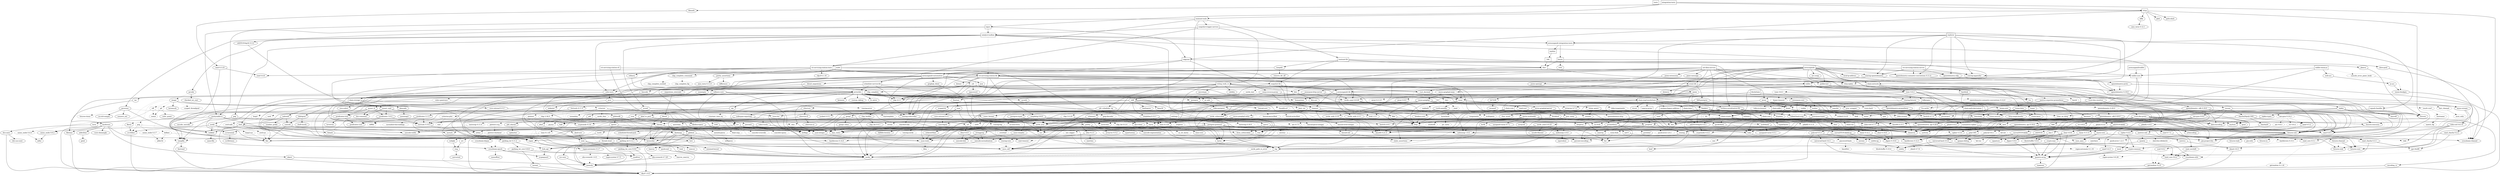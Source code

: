 digraph {
    0 [ label = "tests" shape = box]
    1 [ label = "catalyst-toolbox" shape = box]
    2 [ label = "chain-addr" shape = box]
    3 [ label = "chain-core" shape = box]
    4 [ label = "chain-ser" shape = box]
    5 [ label = "chain-crypto" shape = box]
    6 [ label = "typed-bytes" shape = box]
    7 [ label = "chain-impl-mockchain" shape = box]
    8 [ label = "cardano-legacy-address" shape = box]
    9 [ label = "chain-time" shape = box]
    10 [ label = "chain-vote" shape = box]
    11 [ label = "imhamt" shape = box]
    12 [ label = "sparse-array" shape = box]
    13 [ label = "chain-storage" shape = box]
    14 [ label = "jcli" shape = box]
    15 [ label = "jormungandr-lib" shape = box]
    16 [ label = "jormungandr-automation" shape = box]
    17 [ label = "jortestkit" shape = box]
    18 [ label = "jormungandr-integration-tests" shape = box]
    19 [ label = "hersir" shape = box]
    20 [ label = "thor" shape = box]
    21 [ label = "loki" shape = box]
    22 [ label = "mjolnir" shape = box]
    23 [ label = "snapshot-lib" shape = box]
    24 [ label = "symmetric-cipher" shape = box]
    25 [ label = "vit-servicing-station-lib" shape = box]
    26 [ label = "event-db" shape = box]
    27 [ label = "vit-servicing-station-tests" shape = box]
    28 [ label = "wallet" shape = box]
    29 [ label = "chain-path-derivation" shape = box]
    30 [ label = "hdkeygen" shape = box]
    31 [ label = "chain-network" shape = box]
    32 [ label = "jormungandrwallet" shape = box]
    33 [ label = "wallet-core" shape = box]
    34 [ label = "wallet-wasm-js" shape = box]
    35 [ label = "jormungandr" shape = box]
    36 [ label = "explorer" shape = box]
    37 [ label = "settings" shape = box]
    38 [ label = "blockchain" shape = box]
    39 [ label = "vit-servicing-station-cli" shape = box]
    40 [ label = "vit-servicing-station-server" shape = box]
    41 [ label = "iapyx" shape = box]
    42 [ label = "valgrind" shape = box]
    43 [ label = "vitup" shape = box]
    44 [ label = "mainnet-lib" shape = box]
    45 [ label = "mainnet-tools" shape = box]
    46 [ label = "scheduler-service-lib" shape = box]
    47 [ label = "signals-handler" shape = box]
    48 [ label = "snapshot-trigger-service" shape = box]
    49 [ label = "voting_tools_rs" shape = box]
    50 [ label = "integration-tests" shape = box]
    51 [ label = "cat-data-service" shape = box]
    52 [ label = "audit" shape = box]
    53 [ label = "assert_fs" ]
    54 [ label = "bech32 0.8.1" ]
    55 [ label = "clap 4.2.1" ]
    56 [ label = "color-eyre" ]
    57 [ label = "csv" ]
    58 [ label = "fraction" ]
    59 [ label = "futures" ]
    60 [ label = "gag" ]
    61 [ label = "governor" ]
    62 [ label = "graphql_client" ]
    63 [ label = "hex" ]
    64 [ label = "image" ]
    65 [ label = "itertools 0.10.5" ]
    66 [ label = "once_cell" ]
    67 [ label = "qrcode" ]
    68 [ label = "quircs" ]
    69 [ label = "rand 0.8.5" ]
    70 [ label = "rand_chacha 0.3.1" ]
    71 [ label = "rayon" ]
    72 [ label = "regex" ]
    73 [ label = "reqwest" ]
    74 [ label = "rust_decimal" ]
    75 [ label = "serde" ]
    76 [ label = "serde_json" ]
    77 [ label = "serde_yaml 0.8.26" ]
    78 [ label = "sscanf" ]
    79 [ label = "thiserror" ]
    80 [ label = "time 0.3.20" ]
    81 [ label = "tokio" ]
    82 [ label = "tracing" ]
    83 [ label = "tracing-subscriber" ]
    84 [ label = "url" ]
    85 [ label = "cryptoxide 0.4.4" ]
    86 [ label = "proptest" ]
    87 [ label = "quickcheck" ]
    88 [ label = "curve25519-dalek-ng" ]
    89 [ label = "ed25519-bip32 0.4.1" ]
    90 [ label = "ed25519-dalek" ]
    91 [ label = "generic-array" ]
    92 [ label = "rand_core 0.6.4" ]
    93 [ label = "sha2 0.10.6" ]
    94 [ label = "lazy_static" ]
    95 [ label = "strum" ]
    96 [ label = "cbor_event" ]
    97 [ label = "base64 0.21.0" ]
    98 [ label = "const_format" ]
    99 [ label = "criterion" style = dashed]
    100 [ label = "data-pile" ]
    101 [ label = "sled" ]
    102 [ label = "tempfile" ]
    103 [ label = "base64 0.13.1" ]
    104 [ label = "bincode" ]
    105 [ label = "bytes" ]
    106 [ label = "clap_complete" ]
    107 [ label = "gtmpl" ]
    108 [ label = "rpassword" ]
    109 [ label = "http" ]
    110 [ label = "humantime" ]
    111 [ label = "parity-multiaddr" ]
    112 [ label = "serde_with 2.3.1" ]
    113 [ label = "assert_cmd" ]
    114 [ label = "bytesize" ]
    115 [ label = "custom_debug" ]
    116 [ label = "flate2" ]
    117 [ label = "fs_extra" ]
    118 [ label = "json" ]
    119 [ label = "keynesis" ]
    120 [ label = "log" ]
    121 [ label = "netstat2" ]
    122 [ label = "os_info" ]
    123 [ label = "poldercast" ]
    124 [ label = "predicates 2.1.5" ]
    125 [ label = "prost 0.9.0" ]
    126 [ label = "semver" ]
    127 [ label = "sysinfo" ]
    128 [ label = "tar" ]
    129 [ label = "tokio-stream" ]
    130 [ label = "tonic 0.6.2" ]
    131 [ label = "warp" ]
    132 [ label = "zip" ]
    133 [ label = "console" ]
    134 [ label = "dialoguer" ]
    135 [ label = "indicatif" ]
    136 [ label = "sha-1" ]
    137 [ label = "sha2 0.9.9" ]
    138 [ label = "bech32 0.7.3" ]
    139 [ label = "yaml-rust" ]
    140 [ label = "ctrlc" ]
    141 [ label = "slave-pool" ]
    142 [ label = "cocoon" ]
    143 [ label = "dirs" ]
    144 [ label = "serde_test" style = dashed]
    145 [ label = "zeroize" ]
    146 [ label = "diesel" ]
    147 [ label = "diesel_migrations" ]
    148 [ label = "dotenv" ]
    149 [ label = "http-zipkin" ]
    150 [ label = "notify" ]
    151 [ label = "r2d2" ]
    152 [ label = "simplelog 0.8.0" ]
    153 [ label = "tracing-futures" ]
    154 [ label = "bb8" ]
    155 [ label = "bb8-postgres" ]
    156 [ label = "chrono" ]
    157 [ label = "dotenvy" ]
    158 [ label = "tokio-postgres" ]
    159 [ label = "cfg-if 0.1.10" ]
    160 [ label = "dyn-clone" ]
    161 [ label = "fake" ]
    162 [ label = "hyper" ]
    163 [ label = "postgres" ]
    164 [ label = "pretty_assertions" ]
    165 [ label = "rand 0.7.3" ]
    166 [ label = "rand_core 0.5.1" ]
    167 [ label = "refinery" ]
    168 [ label = "hashlink" ]
    169 [ label = "http-body" ]
    170 [ label = "pin-project" ]
    171 [ label = "clear_on_drop" ]
    172 [ label = "console_error_panic_hook" style = dashed]
    173 [ label = "getrandom 0.2.9" ]
    174 [ label = "js-sys" ]
    175 [ label = "wasm-bindgen" ]
    176 [ label = "web-sys" ]
    177 [ label = "arc-swap" ]
    178 [ label = "jsonrpsee-core" ]
    179 [ label = "jsonrpsee-http-server" ]
    180 [ label = "linked-hash-map" ]
    181 [ label = "local-ip-address" ]
    182 [ label = "lru" ]
    183 [ label = "opentelemetry 0.19.0" ]
    184 [ label = "opentelemetry-otlp" ]
    185 [ label = "opentelemetry-semantic-conventions 0.11.0" ]
    186 [ label = "prometheus" ]
    187 [ label = "tokio-util 0.6.10" ]
    188 [ label = "tracing-appender" ]
    189 [ label = "tracing-opentelemetry" ]
    190 [ label = "trust-dns-resolver" ]
    191 [ label = "anyhow" ]
    192 [ label = "async-graphql" ]
    193 [ label = "async-graphql-warp" ]
    194 [ label = "futures-channel" ]
    195 [ label = "futures-util" ]
    196 [ label = "ed25519-bip32 0.3.2" ]
    197 [ label = "prettytable-rs" ]
    198 [ label = "warp-reverse-proxy" ]
    199 [ label = "diffy" ]
    200 [ label = "glob" ]
    201 [ label = "path-slash" ]
    202 [ label = "rustls" ]
    203 [ label = "rustls-pemfile" ]
    204 [ label = "tempdir" ]
    205 [ label = "tokio-rustls" ]
    206 [ label = "uuid 0.8.2" ]
    207 [ label = "walkdir" ]
    208 [ label = "cardano-serialization-lib" ]
    209 [ label = "pharos" ]
    210 [ label = "job_scheduler_ng" ]
    211 [ label = "num-traits" ]
    212 [ label = "uuid 1.3.1" ]
    213 [ label = "bytekind" ]
    214 [ label = "cddl" ]
    215 [ label = "ciborium" ]
    216 [ label = "dashmap" ]
    217 [ label = "microtype" ]
    218 [ label = "nonempty" ]
    219 [ label = "validity" ]
    220 [ label = "cfg-if 1.0.0" ]
    221 [ label = "libmath" ]
    222 [ label = "rand_chacha 0.2.2" ]
    223 [ label = "axum" ]
    224 [ label = "metrics" ]
    225 [ label = "metrics-exporter-prometheus" ]
    226 [ label = "opentelemetry-prometheus" ]
    227 [ label = "panic-message" ]
    228 [ label = "poem" ]
    229 [ label = "poem-extensions" ]
    230 [ label = "poem-openapi" ]
    231 [ label = "serde_with 3.3.0" ]
    232 [ label = "tower" ]
    233 [ label = "tower-http" ]
    234 [ label = "clap_complete_command" ]
    235 [ label = "anstyle" ]
    236 [ label = "doc-comment" ]
    237 [ label = "globwalk" ]
    238 [ label = "predicates 3.0.2" ]
    239 [ label = "predicates-core" ]
    240 [ label = "predicates-tree" ]
    241 [ label = "clap_builder" ]
    242 [ label = "backtrace" ]
    243 [ label = "color-spantrace" style = dashed]
    244 [ label = "eyre" ]
    245 [ label = "indenter" ]
    246 [ label = "owo-colors" ]
    247 [ label = "tracing-error" style = dashed]
    248 [ label = "csv-core" ]
    249 [ label = "itoa" ]
    250 [ label = "ryu" ]
    251 [ label = "num" ]
    252 [ label = "futures-core" ]
    253 [ label = "futures-executor" ]
    254 [ label = "futures-io" ]
    255 [ label = "futures-sink" ]
    256 [ label = "futures-task" ]
    257 [ label = "filedescriptor" ]
    258 [ label = "futures-timer" style = dashed]
    259 [ label = "no-std-compat" ]
    260 [ label = "nonzero_ext" ]
    261 [ label = "parking_lot 0.12.1" ]
    262 [ label = "smallvec" ]
    263 [ label = "bytemuck" ]
    264 [ label = "byteorder" ]
    265 [ label = "color_quant" ]
    266 [ label = "gif" style = dashed]
    267 [ label = "jpeg-decoder" style = dashed]
    268 [ label = "num-iter" ]
    269 [ label = "num-rational 0.3.2" ]
    270 [ label = "png" style = dashed]
    271 [ label = "scoped_threadpool" style = dashed]
    272 [ label = "tiff" style = dashed]
    273 [ label = "either" ]
    274 [ label = "checked_int_cast" ]
    275 [ label = "ppv-lite86" ]
    276 [ label = "rayon-core" ]
    277 [ label = "aho-corasick 1.0.5" style = dashed]
    278 [ label = "memchr" ]
    279 [ label = "regex-automata 0.3.7" ]
    280 [ label = "regex-syntax 0.7.5" ]
    281 [ label = "serde_urlencoded" ]
    282 [ label = "tower-service" ]
    283 [ label = "arrayvec 0.7.2" ]
    284 [ label = "borsh" style = dashed]
    285 [ label = "bytecheck" style = dashed]
    286 [ label = "rkyv" style = dashed]
    287 [ label = "indexmap 1.9.3" ]
    288 [ label = "time-core" ]
    289 [ label = "mio" style = dashed]
    290 [ label = "num_cpus" ]
    291 [ label = "pin-project-lite" ]
    292 [ label = "tracing-core" ]
    293 [ label = "matchers" style = dashed]
    294 [ label = "nu-ansi-term" style = dashed]
    295 [ label = "sharded-slab" style = dashed]
    296 [ label = "thread_local" ]
    297 [ label = "tracing-log" style = dashed]
    298 [ label = "tracing-serde" style = dashed]
    299 [ label = "form_urlencoded" ]
    300 [ label = "idna 0.4.0" ]
    301 [ label = "percent-encoding" ]
    302 [ label = "bit-set" style = dashed]
    303 [ label = "bitflags" ]
    304 [ label = "quick-error 2.0.1" style = dashed]
    305 [ label = "rand_xorshift" ]
    306 [ label = "regex-syntax 0.6.29" style = dashed]
    307 [ label = "rusty-fork" style = dashed]
    308 [ label = "unarray" ]
    309 [ label = "env_logger" style = dashed]
    310 [ label = "digest 0.9.0" ]
    311 [ label = "subtle-ng" ]
    312 [ label = "curve25519-dalek" ]
    313 [ label = "ed25519" ]
    314 [ label = "typenum" ]
    315 [ label = "digest 0.10.6" ]
    316 [ label = "atty" style = dashed]
    317 [ label = "cast" style = dashed]
    318 [ label = "clap 2.34.0" style = dashed]
    319 [ label = "criterion-plot" style = dashed]
    320 [ label = "oorandom" style = dashed]
    321 [ label = "plotters" style = dashed]
    322 [ label = "serde_cbor" style = dashed]
    323 [ label = "tinytemplate" style = dashed]
    324 [ label = "memmap2" ]
    325 [ label = "crc32fast" ]
    326 [ label = "crossbeam-epoch" ]
    327 [ label = "crossbeam-utils" ]
    328 [ label = "fxhash" ]
    329 [ label = "libc" ]
    330 [ label = "parking_lot 0.11.2" ]
    331 [ label = "fastrand" ]
    332 [ label = "gtmpl_value" ]
    333 [ label = "fnv" ]
    334 [ label = "arrayref" ]
    335 [ label = "bs58" ]
    336 [ label = "data-encoding" ]
    337 [ label = "multihash" ]
    338 [ label = "static_assertions" ]
    339 [ label = "unsigned-varint 0.7.1" ]
    340 [ label = "bstr" ]
    341 [ label = "wait-timeout" ]
    342 [ label = "miniz_oxide 0.6.2" ]
    343 [ label = "cryptoxide 0.3.6" ]
    344 [ label = "difflib" style = dashed]
    345 [ label = "float-cmp" style = dashed]
    346 [ label = "normalize-line-endings" style = dashed]
    347 [ label = "filetime" ]
    348 [ label = "tokio-util 0.7.7" ]
    349 [ label = "async-stream" ]
    350 [ label = "h2" style = dashed]
    351 [ label = "hyper-timeout" style = dashed]
    352 [ label = "tower-layer" ]
    353 [ label = "headers" ]
    354 [ label = "mime" ]
    355 [ label = "mime_guess" ]
    356 [ label = "multiparty" style = dashed]
    357 [ label = "scoped-tls" ]
    358 [ label = "tokio-tungstenite" style = dashed]
    359 [ label = "aes 0.7.5" style = dashed]
    360 [ label = "bzip2" style = dashed]
    361 [ label = "constant_time_eq" style = dashed]
    362 [ label = "hmac 0.12.1" ]
    363 [ label = "pbkdf2 0.11.0" style = dashed]
    364 [ label = "sha1" ]
    365 [ label = "zstd" style = dashed]
    366 [ label = "unicode-width" ]
    367 [ label = "shell-words" ]
    368 [ label = "number_prefix" ]
    369 [ label = "block-buffer 0.9.0" ]
    370 [ label = "opaque-debug" ]
    371 [ label = "crossbeam-channel" ]
    372 [ label = "aes-gcm 0.9.4" ]
    373 [ label = "chacha20poly1305" ]
    374 [ label = "hmac 0.11.0" ]
    375 [ label = "pbkdf2 0.9.0" ]
    376 [ label = "dirs-sys" ]
    377 [ label = "pq-sys" style = dashed]
    378 [ label = "migrations_internals" ]
    379 [ label = "zipkin" ]
    380 [ label = "scheduled-thread-pool" ]
    381 [ label = "termcolor" ]
    382 [ label = "num-integer" ]
    383 [ label = "time 0.1.45" style = dashed]
    384 [ label = "fallible-iterator" ]
    385 [ label = "phf" ]
    386 [ label = "postgres-protocol" ]
    387 [ label = "postgres-types" ]
    388 [ label = "socket2 0.5.1" ]
    389 [ label = "httparse" ]
    390 [ label = "httpdate" ]
    391 [ label = "socket2 0.4.9" style = dashed]
    392 [ label = "want" ]
    393 [ label = "ansi_term 0.11.0" ]
    394 [ label = "difference" ]
    395 [ label = "getrandom 0.1.16" style = dashed]
    396 [ label = "refinery-core" ]
    397 [ label = "hashbrown 0.12.3" ]
    398 [ label = "beef" ]
    399 [ label = "jsonrpsee-types" ]
    400 [ label = "rustc-hash" style = dashed]
    401 [ label = "globset" ]
    402 [ label = "unicase" ]
    403 [ label = "opentelemetry_api 0.19.0" ]
    404 [ label = "opentelemetry_sdk 0.19.0" ]
    405 [ label = "opentelemetry-proto" ]
    406 [ label = "prost 0.11.8" style = dashed]
    407 [ label = "tonic 0.8.3" style = dashed]
    408 [ label = "protobuf" ]
    409 [ label = "slab" style = dashed]
    410 [ label = "lru-cache" ]
    411 [ label = "resolv-conf" style = dashed]
    412 [ label = "trust-dns-proto" ]
    413 [ label = "async-graphql-parser" ]
    414 [ label = "async-graphql-value" ]
    415 [ label = "fast_chemail" style = dashed]
    416 [ label = "multer" ]
    417 [ label = "pin-utils" ]
    418 [ label = "encode_unicode" ]
    419 [ label = "is-terminal" ]
    420 [ label = "term" ]
    421 [ label = "ansi_term 0.12.1" ]
    422 [ label = "ring" ]
    423 [ label = "sct" ]
    424 [ label = "webpki" ]
    425 [ label = "rand 0.4.6" ]
    426 [ label = "remove_dir_all" ]
    427 [ label = "same-file" ]
    428 [ label = "num-bigint" ]
    429 [ label = "schemars" ]
    430 [ label = "cron" ]
    431 [ label = "libm" style = dashed]
    432 [ label = "abnf_to_pest" ]
    433 [ label = "base16" ]
    434 [ label = "base64-url" style = dashed]
    435 [ label = "clap 3.2.23" style = dashed]
    436 [ label = "codespan-reporting" ]
    437 [ label = "hexf-parse" ]
    438 [ label = "itertools 0.11.0" ]
    439 [ label = "lexical-core" ]
    440 [ label = "pest_meta" ]
    441 [ label = "pest_vm" ]
    442 [ label = "simplelog 0.12.1" ]
    443 [ label = "uriparse" style = dashed]
    444 [ label = "ciborium-io" ]
    445 [ label = "ciborium-ll" ]
    446 [ label = "hashbrown 0.14.0" ]
    447 [ label = "lock_api" ]
    448 [ label = "parking_lot_core 0.9.8" ]
    449 [ label = "secrecy" style = dashed]
    450 [ label = "rand 0.3.23" ]
    451 [ label = "axum-core" ]
    452 [ label = "matchit" ]
    453 [ label = "serde_path_to_error" style = dashed]
    454 [ label = "sync_wrapper" ]
    455 [ label = "ahash 0.8.3" ]
    456 [ label = "ipnet" ]
    457 [ label = "metrics-util" ]
    458 [ label = "quanta" ]
    459 [ label = "opentelemetry_api 0.20.0" ]
    460 [ label = "opentelemetry_sdk 0.20.0" ]
    461 [ label = "cookie" style = dashed]
    462 [ label = "opentelemetry 0.20.0" style = dashed]
    463 [ label = "opentelemetry-http" style = dashed]
    464 [ label = "opentelemetry-semantic-conventions 0.12.0" style = dashed]
    465 [ label = "quick-xml" ]
    466 [ label = "rfc7239" ]
    467 [ label = "serde_yaml 0.9.25" ]
    468 [ label = "indexmap 2.0.0" ]
    469 [ label = "http-range-header" ]
    470 [ label = "clap_complete_fig" style = dashed]
    471 [ label = "clap_complete_nushell" style = dashed]
    472 [ label = "ignore" ]
    473 [ label = "termtree" ]
    474 [ label = "anstream" style = dashed]
    475 [ label = "clap_lex 0.4.1" ]
    476 [ label = "strsim" style = dashed]
    477 [ label = "addr2line" ]
    478 [ label = "object" ]
    479 [ label = "rustc-demangle" ]
    480 [ label = "num-complex" ]
    481 [ label = "num-rational 0.4.1" ]
    482 [ label = "weezl" style = dashed]
    483 [ label = "deflate" style = dashed]
    484 [ label = "miniz_oxide 0.3.7" style = dashed]
    485 [ label = "miniz_oxide 0.4.4" style = dashed]
    486 [ label = "crossbeam-deque" ]
    487 [ label = "hashbrown 0.13.1" style = dashed]
    488 [ label = "ptr_meta" style = dashed]
    489 [ label = "simdutf8" style = dashed]
    490 [ label = "rend" style = dashed]
    491 [ label = "seahash" style = dashed]
    492 [ label = "regex-automata 0.1.10" style = dashed]
    493 [ label = "overload" style = dashed]
    494 [ label = "unicode-bidi" ]
    495 [ label = "unicode-normalization" ]
    496 [ label = "bit-vec" style = dashed]
    497 [ label = "quick-error 1.2.3" style = dashed]
    498 [ label = "subtle" ]
    499 [ label = "signature" ]
    500 [ label = "block-buffer 0.10.4" style = dashed]
    501 [ label = "crypto-common" ]
    502 [ label = "textwrap 0.11.0" style = dashed]
    503 [ label = "plotters-backend" style = dashed]
    504 [ label = "plotters-svg" style = dashed]
    505 [ label = "half" ]
    506 [ label = "memoffset" ]
    507 [ label = "scopeguard" ]
    508 [ label = "instant" ]
    509 [ label = "parking_lot_core 0.8.6" ]
    510 [ label = "unsigned-varint 0.5.1" ]
    511 [ label = "adler" ]
    512 [ label = "tokio-io-timeout" style = dashed]
    513 [ label = "headers-core" ]
    514 [ label = "try-lock" ]
    515 [ label = "tungstenite" style = dashed]
    516 [ label = "cipher 0.3.0" ]
    517 [ label = "bzip2-sys" style = dashed]
    518 [ label = "password-hash" style = dashed]
    519 [ label = "zstd-safe" style = dashed]
    520 [ label = "aead 0.4.3" ]
    521 [ label = "ctr 0.8.0" ]
    522 [ label = "ghash 0.4.4" ]
    523 [ label = "aead 0.5.2" ]
    524 [ label = "chacha20" ]
    525 [ label = "cipher 0.4.4" ]
    526 [ label = "poly1305" ]
    527 [ label = "crypto-mac" ]
    528 [ label = "lazycell" ]
    529 [ label = "zipkin-types" ]
    530 [ label = "phf_shared" ]
    531 [ label = "md-5" ]
    532 [ label = "stringprep" ]
    533 [ label = "siphasher" ]
    534 [ label = "toml" ]
    535 [ label = "ahash 0.7.6" style = dashed]
    536 [ label = "aho-corasick 0.7.20" ]
    537 [ label = "urlencoding" ]
    538 [ label = "hostname" style = dashed]
    539 [ label = "idna 0.2.3" ]
    540 [ label = "tinyvec" ]
    541 [ label = "pest" ]
    542 [ label = "ascii_utils" style = dashed]
    543 [ label = "encoding_rs" ]
    544 [ label = "spin" ]
    545 [ label = "io-lifetimes" ]
    546 [ label = "dirs-next" ]
    547 [ label = "untrusted" ]
    548 [ label = "nom" ]
    549 [ label = "abnf" ]
    550 [ label = "pretty" ]
    551 [ label = "clap_lex 0.2.4" style = dashed]
    552 [ label = "textwrap 0.16.0" style = dashed]
    553 [ label = "lexical-parse-float" style = dashed]
    554 [ label = "lexical-parse-integer" style = dashed]
    555 [ label = "lexical-util" ]
    556 [ label = "lexical-write-float" style = dashed]
    557 [ label = "lexical-write-integer" style = dashed]
    558 [ label = "sketches-ddsketch" style = dashed]
    559 [ label = "ordered-float" ]
    560 [ label = "aes-gcm 0.10.2" style = dashed]
    561 [ label = "hkdf" style = dashed]
    562 [ label = "uncased" ]
    563 [ label = "unsafe-libyaml" ]
    564 [ label = "equivalent" ]
    565 [ label = "anstyle-parse" style = dashed]
    566 [ label = "concolor-override" style = dashed]
    567 [ label = "concolor-query" style = dashed]
    568 [ label = "utf8parse" style = dashed]
    569 [ label = "gimli" ]
    570 [ label = "adler32" style = dashed]
    571 [ label = "utf-8" style = dashed]
    572 [ label = "base64ct" style = dashed]
    573 [ label = "zstd-sys" style = dashed]
    574 [ label = "polyval 0.5.3" ]
    575 [ label = "inout" ]
    576 [ label = "universal-hash 0.5.0" ]
    577 [ label = "match_cfg" style = dashed]
    578 [ label = "matches" ]
    579 [ label = "tinyvec_macros" style = dashed]
    580 [ label = "ucd-trie" ]
    581 [ label = "dirs-sys-next" ]
    582 [ label = "minimal-lexical" ]
    583 [ label = "abnf-core" ]
    584 [ label = "arrayvec 0.5.2" ]
    585 [ label = "typed-arena" ]
    586 [ label = "unicode-segmentation" ]
    587 [ label = "os_str_bytes" style = dashed]
    588 [ label = "aes 0.8.3" style = dashed]
    589 [ label = "ctr 0.9.2" style = dashed]
    590 [ label = "ghash 0.5.0" style = dashed]
    591 [ label = "universal-hash 0.4.1" ]
    592 [ label = "polyval 0.6.1" style = dashed]
    1 -> 56 [ ]
    1 -> 60 [ ]
    1 -> 61 [ ]
    1 -> 18 [ ]
    1 -> 67 [ ]
    1 -> 68 [ ]
    1 -> 78 [ ]
    1 -> 24 [ ]
    1 -> 25 [ style = dotted]
    1 -> 28 [ ]
    2 -> 3 [ ]
    2 -> 5 [ ]
    3 -> 4 [ ]
    4 -> 79 [ ]
    5 -> 54 [ ]
    5 -> 88 [ ]
    5 -> 89 [ ]
    5 -> 90 [ ]
    5 -> 63 [ ]
    5 -> 86 [ style = dotted]
    5 -> 87 [ style = dotted]
    5 -> 71 [ ]
    5 -> 93 [ ]
    5 -> 6 [ ]
    7 -> 8 [ ]
    7 -> 2 [ ]
    7 -> 9 [ ]
    7 -> 10 [ ]
    7 -> 11 [ ]
    7 -> 12 [ ]
    7 -> 95 [ ]
    7 -> 82 [ ]
    8 -> 96 [ ]
    8 -> 89 [ ]
    9 -> 3 [ ]
    9 -> 86 [ style = dotted]
    9 -> 87 [ style = dotted]
    10 -> 97 [ ]
    10 -> 3 [ ]
    10 -> 5 [ ]
    10 -> 98 [ ]
    11 -> 86 [ style = dotted]
    11 -> 79 [ ]
    13 -> 99 [ style = dotted]
    13 -> 100 [ ]
    13 -> 92 [ style = dotted]
    13 -> 101 [ ]
    13 -> 102 [ style = dotted]
    13 -> 79 [ ]
    14 -> 104 [ ]
    14 -> 106 [ ]
    14 -> 107 [ ]
    14 -> 15 [ ]
    14 -> 73 [ ]
    14 -> 108 [ ]
    14 -> 77 [ ]
    15 -> 7 [ ]
    15 -> 109 [ ]
    15 -> 110 [ ]
    15 -> 111 [ ]
    15 -> 112 [ ]
    16 -> 113 [ ]
    16 -> 13 [ ]
    16 -> 62 [ ]
    16 -> 14 [ ]
    16 -> 17 [ ]
    16 -> 118 [ ]
    16 -> 121 [ ]
    16 -> 123 [ ]
    16 -> 130 [ ]
    16 -> 83 [ ]
    17 -> 53 [ ]
    17 -> 54 [ ]
    17 -> 114 [ ]
    17 -> 57 [ ]
    17 -> 115 [ ]
    17 -> 134 [ ]
    17 -> 117 [ ]
    17 -> 63 [ ]
    17 -> 110 [ ]
    17 -> 135 [ ]
    17 -> 122 [ ]
    17 -> 124 [ ]
    17 -> 73 [ ]
    17 -> 126 [ ]
    17 -> 77 [ ]
    17 -> 136 [ ]
    17 -> 137 [ ]
    17 -> 127 [ ]
    17 -> 128 [ ]
    17 -> 131 [ ]
    17 -> 132 [ ]
    18 -> 138 [ ]
    18 -> 19 [ ]
    18 -> 22 [ ]
    19 -> 140 [ ]
    19 -> 141 [ ]
    19 -> 20 [ ]
    20 -> 142 [ ]
    20 -> 143 [ ]
    20 -> 16 [ ]
    21 -> 20 [ ]
    22 -> 21 [ ]
    23 -> 58 [ ]
    23 -> 15 [ ]
    23 -> 73 [ ]
    23 -> 74 [ ]
    23 -> 144 [ style = dotted]
    24 -> 85 [ ]
    24 -> 69 [ ]
    24 -> 79 [ ]
    24 -> 145 [ ]
    25 -> 55 [ ]
    25 -> 147 [ ]
    25 -> 148 [ ]
    25 -> 26 [ ]
    25 -> 149 [ ]
    25 -> 65 [ ]
    25 -> 150 [ ]
    25 -> 152 [ ]
    25 -> 23 [ ]
    25 -> 153 [ ]
    25 -> 83 [ ]
    25 -> 131 [ ]
    26 -> 155 [ ]
    26 -> 157 [ ]
    26 -> 74 [ ]
    26 -> 79 [ ]
    27 -> 113 [ ]
    27 -> 159 [ ]
    27 -> 160 [ ]
    27 -> 161 [ ]
    27 -> 17 [ ]
    27 -> 164 [ ]
    27 -> 167 [ ]
    27 -> 25 [ ]
    28 -> 168 [ ]
    28 -> 30 [ ]
    28 -> 65 [ ]
    28 -> 15 [ ]
    29 -> 79 [ ]
    30 -> 8 [ ]
    30 -> 2 [ ]
    30 -> 29 [ ]
    31 -> 5 [ ]
    31 -> 59 [ ]
    31 -> 79 [ ]
    31 -> 130 [ ]
    32 -> 33 [ ]
    33 -> 138 [ ]
    33 -> 24 [ ]
    33 -> 28 [ ]
    34 -> 171 [ ]
    34 -> 172 [ style = dotted]
    34 -> 33 [ ]
    34 -> 176 [ ]
    35 -> 177 [ ]
    35 -> 31 [ ]
    35 -> 13 [ ]
    35 -> 55 [ ]
    35 -> 149 [ ]
    35 -> 15 [ ]
    35 -> 179 [ ]
    35 -> 181 [ ]
    35 -> 184 [ ]
    35 -> 185 [ ]
    35 -> 123 [ ]
    35 -> 186 [ style = dotted]
    35 -> 73 [ ]
    35 -> 77 [ ]
    35 -> 188 [ ]
    35 -> 189 [ ]
    35 -> 190 [ ]
    35 -> 131 [ ]
    36 -> 191 [ ]
    36 -> 193 [ ]
    36 -> 31 [ ]
    36 -> 149 [ ]
    36 -> 18 [ ]
    36 -> 184 [ ]
    36 -> 185 [ ]
    36 -> 188 [ ]
    36 -> 189 [ ]
    37 -> 101 [ ]
    37 -> 79 [ ]
    38 -> 7 [ ]
    38 -> 182 [ ]
    39 -> 57 [ ]
    39 -> 25 [ ]
    40 -> 184 [ ]
    40 -> 185 [ ]
    40 -> 188 [ ]
    40 -> 189 [ ]
    40 -> 25 [ ]
    41 -> 1 [ ]
    41 -> 196 [ ]
    41 -> 197 [ ]
    41 -> 42 [ ]
    42 -> 16 [ ]
    42 -> 27 [ ]
    42 -> 33 [ ]
    42 -> 198 [ ]
    43 -> 199 [ ]
    43 -> 200 [ ]
    43 -> 45 [ ]
    43 -> 201 [ ]
    43 -> 188 [ ]
    43 -> 206 [ ]
    43 -> 42 [ ]
    44 -> 208 [ ]
    44 -> 209 [ ]
    44 -> 23 [ ]
    44 -> 204 [ ]
    44 -> 20 [ ]
    45 -> 210 [ ]
    45 -> 44 [ ]
    45 -> 197 [ ]
    45 -> 48 [ ]
    45 -> 27 [ ]
    46 -> 156 [ ]
    46 -> 55 [ ]
    46 -> 59 [ ]
    46 -> 17 [ ]
    46 -> 212 [ ]
    47 -> 59 [ ]
    47 -> 81 [ ]
    48 -> 1 [ ]
    48 -> 46 [ ]
    48 -> 47 [ ]
    48 -> 49 [ ]
    49 -> 213 [ ]
    49 -> 208 [ ]
    49 -> 214 [ ]
    49 -> 55 [ ]
    49 -> 56 [ ]
    49 -> 216 [ ]
    49 -> 143 [ ]
    49 -> 217 [ ]
    49 -> 218 [ ]
    49 -> 86 [ ]
    49 -> 71 [ ]
    49 -> 74 [ ]
    49 -> 219 [ ]
    50 -> 41 [ ]
    50 -> 221 [ ]
    50 -> 222 [ ]
    50 -> 43 [ ]
    51 -> 223 [ ]
    51 -> 55 [ ]
    51 -> 85 [ ]
    51 -> 26 [ ]
    51 -> 225 [ ]
    51 -> 183 [ ]
    51 -> 227 [ ]
    51 -> 229 [ ]
    51 -> 231 [ ]
    51 -> 233 [ ]
    51 -> 83 [ ]
    52 -> 13 [ ]
    52 -> 234 [ ]
    52 -> 56 [ ]
    52 -> 77 [ ]
    52 -> 28 [ ]
    53 -> 236 [ ]
    53 -> 237 [ ]
    53 -> 238 [ ]
    53 -> 240 [ ]
    53 -> 102 [ ]
    55 -> 241 [ ]
    56 -> 242 [ ]
    56 -> 243 [ style = dotted]
    56 -> 244 [ ]
    57 -> 248 [ ]
    57 -> 249 [ ]
    57 -> 250 [ ]
    57 -> 75 [ ]
    58 -> 94 [ style = dotted]
    58 -> 251 [ ]
    59 -> 253 [ style = dotted]
    60 -> 257 [ ]
    60 -> 102 [ ]
    61 -> 59 [ style = dotted]
    61 -> 258 [ style = dotted]
    61 -> 259 [ ]
    61 -> 260 [ ]
    61 -> 261 [ ]
    61 -> 69 [ style = dotted]
    62 -> 76 [ ]
    64 -> 263 [ ]
    64 -> 266 [ style = dotted]
    64 -> 268 [ ]
    64 -> 269 [ ]
    64 -> 270 [ style = dotted]
    64 -> 271 [ style = dotted]
    64 -> 272 [ style = dotted]
    65 -> 273 [ ]
    67 -> 274 [ ]
    67 -> 64 [ style = dotted]
    68 -> 211 [ ]
    68 -> 79 [ ]
    69 -> 70 [ style = dotted]
    70 -> 275 [ ]
    70 -> 92 [ ]
    71 -> 273 [ ]
    71 -> 276 [ ]
    72 -> 279 [ ]
    73 -> 97 [ ]
    73 -> 195 [ ]
    73 -> 109 [ ]
    73 -> 76 [ style = dotted]
    73 -> 281 [ ]
    73 -> 282 [ ]
    73 -> 84 [ ]
    74 -> 283 [ ]
    74 -> 284 [ style = dotted]
    74 -> 163 [ style = dotted]
    74 -> 286 [ style = dotted]
    76 -> 249 [ ]
    76 -> 250 [ ]
    76 -> 75 [ ]
    77 -> 287 [ ]
    77 -> 250 [ ]
    77 -> 139 [ ]
    78 -> 98 [ ]
    78 -> 94 [ ]
    78 -> 72 [ ]
    80 -> 249 [ style = dotted]
    80 -> 75 [ style = dotted]
    80 -> 288 [ ]
    81 -> 105 [ style = dotted]
    81 -> 289 [ style = dotted]
    81 -> 290 [ style = dotted]
    81 -> 261 [ style = dotted]
    81 -> 291 [ ]
    82 -> 120 [ style = dotted]
    82 -> 291 [ ]
    82 -> 292 [ ]
    83 -> 293 [ style = dotted]
    83 -> 294 [ style = dotted]
    83 -> 72 [ style = dotted]
    83 -> 76 [ style = dotted]
    83 -> 295 [ style = dotted]
    83 -> 262 [ style = dotted]
    83 -> 296 [ style = dotted]
    83 -> 80 [ style = dotted]
    83 -> 82 [ style = dotted]
    83 -> 297 [ style = dotted]
    83 -> 298 [ style = dotted]
    84 -> 299 [ ]
    84 -> 300 [ ]
    84 -> 75 [ style = dotted]
    86 -> 302 [ style = dotted]
    86 -> 303 [ ]
    86 -> 264 [ ]
    86 -> 94 [ style = dotted]
    86 -> 211 [ ]
    86 -> 304 [ style = dotted]
    86 -> 69 [ ]
    86 -> 305 [ ]
    86 -> 306 [ style = dotted]
    86 -> 307 [ style = dotted]
    86 -> 308 [ ]
    87 -> 309 [ style = dotted]
    87 -> 165 [ ]
    88 -> 264 [ ]
    88 -> 310 [ ]
    88 -> 92 [ ]
    88 -> 311 [ ]
    88 -> 145 [ ]
    89 -> 85 [ ]
    90 -> 312 [ ]
    90 -> 313 [ ]
    90 -> 165 [ style = dotted]
    90 -> 75 [ style = dotted]
    90 -> 137 [ ]
    91 -> 314 [ ]
    92 -> 173 [ style = dotted]
    93 -> 315 [ ]
    99 -> 316 [ style = dashed]
    99 -> 318 [ style = dashed]
    99 -> 319 [ style = dashed]
    99 -> 57 [ style = dashed]
    99 -> 59 [ style = dotted]
    99 -> 94 [ style = dashed]
    99 -> 320 [ style = dashed]
    99 -> 321 [ style = dashed]
    99 -> 71 [ style = dashed]
    99 -> 72 [ style = dashed]
    99 -> 322 [ style = dashed]
    99 -> 323 [ style = dashed]
    99 -> 81 [ style = dotted]
    99 -> 207 [ style = dashed]
    100 -> 324 [ ]
    101 -> 325 [ ]
    101 -> 326 [ ]
    101 -> 328 [ ]
    101 -> 329 [ ]
    101 -> 120 [ ]
    101 -> 330 [ ]
    102 -> 220 [ ]
    102 -> 331 [ ]
    104 -> 75 [ ]
    105 -> 75 [ style = dotted]
    106 -> 55 [ ]
    107 -> 332 [ ]
    107 -> 65 [ ]
    107 -> 94 [ ]
    107 -> 301 [ ]
    108 -> 76 [ ]
    109 -> 105 [ ]
    109 -> 333 [ ]
    109 -> 249 [ ]
    111 -> 334 [ ]
    111 -> 335 [ ]
    111 -> 264 [ ]
    111 -> 336 [ ]
    111 -> 337 [ ]
    111 -> 338 [ ]
    111 -> 339 [ ]
    111 -> 84 [ style = dotted]
    112 -> 103 [ style = dotted]
    112 -> 156 [ style = dotted]
    112 -> 63 [ style = dotted]
    112 -> 287 [ style = dotted]
    112 -> 76 [ style = dotted]
    112 -> 80 [ style = dotted]
    113 -> 340 [ ]
    113 -> 236 [ ]
    113 -> 238 [ ]
    113 -> 240 [ ]
    113 -> 341 [ ]
    116 -> 325 [ ]
    116 -> 342 [ style = dotted]
    119 -> 343 [ ]
    119 -> 63 [ ]
    119 -> 70 [ ]
    119 -> 79 [ ]
    120 -> 220 [ ]
    120 -> 75 [ style = dotted]
    121 -> 303 [ ]
    121 -> 329 [ ]
    121 -> 79 [ ]
    122 -> 120 [ ]
    123 -> 119 [ ]
    123 -> 182 [ ]
    124 -> 344 [ style = dotted]
    124 -> 345 [ style = dotted]
    124 -> 65 [ ]
    124 -> 346 [ style = dotted]
    124 -> 239 [ ]
    124 -> 72 [ style = dotted]
    125 -> 105 [ ]
    126 -> 75 [ style = dotted]
    127 -> 71 [ style = dotted]
    128 -> 347 [ ]
    129 -> 348 [ style = dotted]
    130 -> 349 [ ]
    130 -> 103 [ ]
    130 -> 351 [ style = dotted]
    130 -> 301 [ ]
    130 -> 125 [ style = dotted]
    130 -> 129 [ ]
    130 -> 187 [ ]
    130 -> 232 [ style = dotted]
    130 -> 153 [ style = dotted]
    131 -> 353 [ ]
    131 -> 162 [ ]
    131 -> 355 [ ]
    131 -> 356 [ style = dotted]
    131 -> 170 [ ]
    131 -> 203 [ ]
    131 -> 357 [ ]
    131 -> 76 [ ]
    131 -> 281 [ ]
    131 -> 205 [ style = dotted]
    131 -> 129 [ ]
    131 -> 358 [ style = dotted]
    132 -> 359 [ style = dotted]
    132 -> 264 [ ]
    132 -> 360 [ style = dotted]
    132 -> 361 [ style = dotted]
    132 -> 116 [ style = dotted]
    132 -> 363 [ style = dotted]
    132 -> 364 [ style = dotted]
    132 -> 80 [ style = dotted]
    132 -> 365 [ style = dotted]
    133 -> 94 [ ]
    133 -> 329 [ ]
    133 -> 366 [ style = dotted]
    134 -> 133 [ ]
    134 -> 367 [ ]
    134 -> 102 [ style = dotted]
    134 -> 145 [ style = dotted]
    135 -> 133 [ ]
    135 -> 368 [ ]
    135 -> 72 [ ]
    136 -> 369 [ ]
    136 -> 220 [ ]
    136 -> 310 [ ]
    136 -> 370 [ ]
    137 -> 369 [ ]
    137 -> 220 [ ]
    137 -> 310 [ ]
    137 -> 370 [ ]
    139 -> 180 [ ]
    141 -> 371 [ ]
    142 -> 372 [ ]
    142 -> 373 [ ]
    142 -> 375 [ ]
    142 -> 69 [ ]
    143 -> 376 [ ]
    144 -> 75 [ style = dashed]
    146 -> 303 [ style = dotted]
    146 -> 264 [ ]
    146 -> 156 [ style = dotted]
    146 -> 377 [ style = dotted]
    146 -> 151 [ style = dotted]
    146 -> 76 [ style = dotted]
    147 -> 378 [ ]
    149 -> 109 [ ]
    149 -> 379 [ ]
    150 -> 303 [ ]
    150 -> 371 [ style = dotted]
    150 -> 347 [ ]
    150 -> 329 [ ]
    150 -> 207 [ ]
    151 -> 120 [ ]
    151 -> 380 [ ]
    152 -> 156 [ ]
    152 -> 120 [ ]
    152 -> 381 [ style = dotted]
    153 -> 170 [ style = dotted]
    153 -> 82 [ ]
    154 -> 195 [ ]
    154 -> 81 [ ]
    155 -> 154 [ ]
    155 -> 158 [ ]
    156 -> 382 [ ]
    156 -> 75 [ style = dotted]
    156 -> 383 [ style = dotted]
    158 -> 195 [ ]
    158 -> 301 [ ]
    158 -> 385 [ ]
    158 -> 387 [ ]
    158 -> 388 [ ]
    158 -> 348 [ ]
    161 -> 156 [ style = dotted]
    161 -> 109 [ style = dotted]
    161 -> 69 [ ]
    162 -> 350 [ style = dotted]
    162 -> 169 [ ]
    162 -> 389 [ ]
    162 -> 390 [ ]
    162 -> 391 [ style = dotted]
    162 -> 282 [ ]
    162 -> 392 [ ]
    163 -> 158 [ ]
    164 -> 393 [ ]
    164 -> 394 [ ]
    165 -> 166 [ ]
    166 -> 395 [ style = dotted]
    167 -> 396 [ ]
    168 -> 397 [ ]
    169 -> 109 [ ]
    169 -> 291 [ ]
    172 -> 175 [ style = dashed]
    173 -> 220 [ ]
    174 -> 175 [ ]
    175 -> 220 [ ]
    176 -> 174 [ ]
    178 -> 283 [ style = dotted]
    178 -> 162 [ style = dotted]
    178 -> 399 [ ]
    178 -> 69 [ style = dotted]
    178 -> 400 [ style = dotted]
    179 -> 401 [ ]
    179 -> 178 [ ]
    179 -> 94 [ ]
    179 -> 402 [ ]
    181 -> 79 [ ]
    182 -> 397 [ style = dotted]
    183 -> 404 [ ]
    184 -> 405 [ ]
    185 -> 183 [ ]
    186 -> 333 [ ]
    186 -> 94 [ ]
    186 -> 278 [ ]
    186 -> 261 [ ]
    186 -> 408 [ style = dotted]
    186 -> 79 [ ]
    187 -> 252 [ ]
    187 -> 255 [ ]
    187 -> 409 [ style = dotted]
    187 -> 81 [ ]
    188 -> 371 [ ]
    188 -> 83 [ ]
    189 -> 183 [ ]
    189 -> 83 [ ]
    190 -> 410 [ ]
    190 -> 411 [ style = dotted]
    190 -> 412 [ ]
    192 -> 413 [ ]
    192 -> 349 [ ]
    192 -> 103 [ ]
    192 -> 415 [ style = dotted]
    192 -> 416 [ ]
    192 -> 211 [ ]
    192 -> 66 [ ]
    192 -> 72 [ ]
    192 -> 281 [ ]
    192 -> 338 [ ]
    192 -> 102 [ ]
    193 -> 192 [ ]
    193 -> 131 [ ]
    194 -> 252 [ ]
    194 -> 255 [ style = dotted]
    195 -> 194 [ style = dotted]
    195 -> 254 [ style = dotted]
    195 -> 256 [ ]
    195 -> 278 [ style = dotted]
    195 -> 291 [ ]
    195 -> 417 [ ]
    195 -> 409 [ style = dotted]
    196 -> 343 [ ]
    197 -> 57 [ style = dotted]
    197 -> 418 [ ]
    197 -> 419 [ ]
    197 -> 94 [ ]
    197 -> 420 [ ]
    197 -> 366 [ ]
    198 -> 94 [ ]
    198 -> 73 [ ]
    198 -> 131 [ ]
    199 -> 421 [ ]
    202 -> 120 [ style = dotted]
    202 -> 423 [ ]
    202 -> 424 [ ]
    203 -> 97 [ ]
    204 -> 425 [ ]
    204 -> 426 [ ]
    205 -> 202 [ ]
    205 -> 81 [ ]
    206 -> 173 [ style = dotted]
    206 -> 75 [ style = dotted]
    207 -> 427 [ ]
    208 -> 138 [ ]
    208 -> 96 [ ]
    208 -> 171 [ ]
    208 -> 89 [ ]
    208 -> 63 [ ]
    208 -> 65 [ ]
    208 -> 180 [ ]
    208 -> 428 [ ]
    208 -> 69 [ ]
    208 -> 429 [ ]
    208 -> 137 [ ]
    209 -> 59 [ ]
    210 -> 430 [ ]
    210 -> 212 [ ]
    211 -> 431 [ style = dotted]
    212 -> 173 [ style = dotted]
    212 -> 75 [ style = dotted]
    213 -> 63 [ style = dotted]
    213 -> 75 [ ]
    213 -> 308 [ ]
    214 -> 432 [ ]
    214 -> 433 [ ]
    214 -> 434 [ style = dotted]
    214 -> 156 [ style = dotted]
    214 -> 215 [ style = dotted]
    214 -> 435 [ style = dotted]
    214 -> 436 [ ]
    214 -> 336 [ ]
    214 -> 437 [ ]
    214 -> 438 [ ]
    214 -> 439 [ ]
    214 -> 441 [ ]
    214 -> 72 [ ]
    214 -> 76 [ style = dotted]
    214 -> 442 [ ]
    214 -> 443 [ style = dotted]
    215 -> 445 [ ]
    215 -> 75 [ ]
    216 -> 446 [ ]
    216 -> 447 [ ]
    216 -> 66 [ ]
    216 -> 448 [ ]
    217 -> 449 [ style = dotted]
    218 -> 75 [ style = dotted]
    221 -> 450 [ ]
    222 -> 275 [ ]
    222 -> 166 [ ]
    223 -> 451 [ ]
    223 -> 303 [ ]
    223 -> 162 [ ]
    223 -> 452 [ ]
    223 -> 76 [ style = dotted]
    223 -> 453 [ style = dotted]
    223 -> 281 [ style = dotted]
    223 -> 454 [ ]
    223 -> 232 [ ]
    224 -> 455 [ ]
    225 -> 97 [ ]
    225 -> 162 [ style = dotted]
    225 -> 456 [ style = dotted]
    225 -> 457 [ ]
    225 -> 79 [ ]
    226 -> 460 [ ]
    226 -> 186 [ ]
    228 -> 156 [ style = dotted]
    228 -> 461 [ style = dotted]
    228 -> 353 [ ]
    228 -> 162 [ ]
    228 -> 416 [ style = dotted]
    228 -> 463 [ style = dotted]
    228 -> 226 [ style = dotted]
    228 -> 464 [ style = dotted]
    228 -> 465 [ style = dotted]
    228 -> 466 [ ]
    228 -> 76 [ ]
    228 -> 281 [ ]
    228 -> 467 [ style = dotted]
    228 -> 102 [ style = dotted]
    228 -> 129 [ style = dotted]
    229 -> 230 [ ]
    230 -> 228 [ ]
    230 -> 84 [ style = dotted]
    230 -> 212 [ style = dotted]
    231 -> 97 [ style = dotted]
    231 -> 156 [ style = dotted]
    231 -> 63 [ style = dotted]
    231 -> 287 [ style = dotted]
    231 -> 468 [ style = dotted]
    231 -> 76 [ style = dotted]
    231 -> 80 [ style = dotted]
    232 -> 195 [ style = dotted]
    232 -> 287 [ style = dotted]
    232 -> 170 [ style = dotted]
    232 -> 69 [ style = dotted]
    232 -> 348 [ style = dotted]
    232 -> 352 [ ]
    232 -> 282 [ ]
    233 -> 303 [ ]
    233 -> 195 [ ]
    233 -> 169 [ ]
    233 -> 469 [ ]
    233 -> 352 [ ]
    233 -> 282 [ ]
    234 -> 470 [ style = dotted]
    234 -> 471 [ style = dotted]
    237 -> 303 [ ]
    237 -> 472 [ ]
    238 -> 235 [ ]
    238 -> 344 [ style = dotted]
    238 -> 65 [ ]
    238 -> 239 [ ]
    240 -> 239 [ ]
    240 -> 473 [ ]
    241 -> 474 [ style = dotted]
    241 -> 303 [ ]
    241 -> 475 [ ]
    241 -> 66 [ style = dotted]
    241 -> 476 [ style = dotted]
    242 -> 477 [ ]
    242 -> 220 [ ]
    242 -> 329 [ ]
    242 -> 342 [ ]
    242 -> 478 [ ]
    242 -> 479 [ ]
    243 -> 246 [ style = dashed]
    243 -> 247 [ style = dashed]
    244 -> 245 [ ]
    244 -> 66 [ ]
    247 -> 83 [ style = dashed]
    248 -> 278 [ ]
    251 -> 480 [ ]
    251 -> 268 [ ]
    251 -> 481 [ ]
    253 -> 195 [ ]
    257 -> 329 [ ]
    257 -> 79 [ ]
    261 -> 447 [ ]
    261 -> 448 [ ]
    266 -> 265 [ style = dashed]
    266 -> 482 [ style = dashed]
    267 -> 71 [ style = dotted]
    268 -> 382 [ ]
    269 -> 382 [ ]
    270 -> 303 [ style = dashed]
    270 -> 325 [ style = dashed]
    270 -> 483 [ style = dotted]
    270 -> 484 [ style = dashed]
    272 -> 267 [ style = dashed]
    272 -> 485 [ style = dashed]
    272 -> 482 [ style = dashed]
    276 -> 371 [ ]
    276 -> 486 [ ]
    276 -> 290 [ ]
    277 -> 278 [ style = dotted]
    279 -> 277 [ style = dotted]
    279 -> 280 [ style = dotted]
    281 -> 299 [ ]
    281 -> 249 [ ]
    281 -> 250 [ ]
    281 -> 75 [ ]
    284 -> 487 [ style = dashed]
    285 -> 488 [ style = dashed]
    285 -> 489 [ style = dotted]
    286 -> 397 [ style = dotted]
    286 -> 490 [ style = dotted]
    286 -> 491 [ style = dashed]
    287 -> 397 [ ]
    287 -> 75 [ style = dotted]
    289 -> 120 [ style = dashed]
    292 -> 66 [ style = dotted]
    293 -> 492 [ style = dashed]
    294 -> 493 [ style = dashed]
    295 -> 94 [ style = dashed]
    296 -> 220 [ ]
    296 -> 66 [ ]
    297 -> 94 [ style = dashed]
    297 -> 120 [ style = dashed]
    297 -> 292 [ style = dashed]
    298 -> 75 [ style = dashed]
    298 -> 292 [ style = dashed]
    299 -> 301 [ ]
    300 -> 494 [ ]
    300 -> 495 [ ]
    302 -> 496 [ style = dashed]
    305 -> 92 [ ]
    307 -> 333 [ style = dashed]
    307 -> 497 [ style = dashed]
    307 -> 102 [ style = dashed]
    307 -> 341 [ style = dotted]
    309 -> 120 [ style = dashed]
    309 -> 72 [ style = dotted]
    310 -> 91 [ ]
    312 -> 264 [ ]
    312 -> 310 [ ]
    312 -> 166 [ ]
    312 -> 498 [ ]
    312 -> 145 [ ]
    313 -> 499 [ ]
    315 -> 500 [ style = dotted]
    315 -> 501 [ ]
    315 -> 498 [ style = dotted]
    318 -> 303 [ style = dashed]
    318 -> 502 [ style = dashed]
    319 -> 317 [ style = dashed]
    319 -> 65 [ style = dashed]
    321 -> 211 [ style = dashed]
    321 -> 504 [ style = dotted]
    322 -> 505 [ style = dashed]
    322 -> 75 [ style = dashed]
    323 -> 76 [ style = dashed]
    325 -> 220 [ ]
    326 -> 327 [ ]
    326 -> 506 [ ]
    326 -> 507 [ ]
    327 -> 220 [ ]
    328 -> 264 [ ]
    330 -> 447 [ ]
    330 -> 509 [ ]
    337 -> 91 [ ]
    337 -> 510 [ ]
    340 -> 278 [ ]
    340 -> 66 [ style = dotted]
    340 -> 492 [ style = dotted]
    340 -> 75 [ style = dotted]
    342 -> 511 [ ]
    345 -> 211 [ style = dotted]
    347 -> 220 [ ]
    348 -> 252 [ ]
    348 -> 255 [ ]
    348 -> 81 [ ]
    348 -> 82 [ style = dotted]
    349 -> 252 [ ]
    349 -> 291 [ ]
    350 -> 195 [ style = dashed]
    350 -> 109 [ style = dashed]
    350 -> 287 [ style = dashed]
    350 -> 348 [ style = dashed]
    351 -> 162 [ style = dashed]
    351 -> 512 [ style = dashed]
    353 -> 103 [ ]
    353 -> 303 [ ]
    353 -> 513 [ ]
    353 -> 390 [ ]
    353 -> 354 [ ]
    353 -> 364 [ ]
    355 -> 354 [ ]
    355 -> 402 [ ]
    356 -> 105 [ style = dashed]
    356 -> 252 [ style = dotted]
    356 -> 389 [ style = dotted]
    356 -> 278 [ style = dotted]
    356 -> 291 [ style = dotted]
    356 -> 514 [ style = dotted]
    358 -> 195 [ style = dashed]
    358 -> 81 [ style = dashed]
    358 -> 515 [ style = dashed]
    359 -> 220 [ style = dashed]
    359 -> 516 [ style = dashed]
    359 -> 370 [ style = dashed]
    360 -> 517 [ style = dashed]
    362 -> 315 [ ]
    363 -> 362 [ style = dotted]
    363 -> 518 [ style = dotted]
    363 -> 93 [ style = dotted]
    364 -> 315 [ ]
    365 -> 519 [ style = dashed]
    369 -> 91 [ ]
    371 -> 327 [ style = dotted]
    372 -> 520 [ ]
    372 -> 359 [ style = dotted]
    372 -> 521 [ ]
    372 -> 522 [ ]
    373 -> 523 [ ]
    373 -> 524 [ ]
    373 -> 526 [ ]
    374 -> 527 [ ]
    374 -> 310 [ ]
    375 -> 374 [ style = dotted]
    375 -> 137 [ style = dotted]
    378 -> 146 [ ]
    379 -> 528 [ ]
    379 -> 120 [ ]
    379 -> 291 [ ]
    379 -> 69 [ ]
    379 -> 529 [ ]
    380 -> 261 [ ]
    382 -> 211 [ ]
    383 -> 329 [ style = dashed]
    385 -> 530 [ ]
    386 -> 97 [ ]
    386 -> 264 [ ]
    386 -> 105 [ ]
    386 -> 384 [ ]
    386 -> 362 [ ]
    386 -> 531 [ ]
    386 -> 278 [ ]
    386 -> 69 [ ]
    386 -> 93 [ ]
    386 -> 532 [ ]
    387 -> 156 [ style = dotted]
    387 -> 386 [ ]
    387 -> 76 [ style = dotted]
    392 -> 120 [ ]
    392 -> 514 [ ]
    395 -> 220 [ style = dashed]
    396 -> 94 [ ]
    396 -> 163 [ style = dotted]
    396 -> 72 [ ]
    396 -> 79 [ ]
    396 -> 80 [ ]
    396 -> 534 [ ]
    396 -> 84 [ ]
    396 -> 207 [ ]
    397 -> 535 [ style = dotted]
    398 -> 75 [ style = dotted]
    399 -> 191 [ ]
    399 -> 398 [ ]
    399 -> 76 [ ]
    399 -> 79 [ ]
    399 -> 82 [ ]
    401 -> 536 [ ]
    401 -> 340 [ ]
    401 -> 333 [ ]
    401 -> 120 [ style = dotted]
    401 -> 72 [ ]
    403 -> 333 [ style = dotted]
    403 -> 195 [ ]
    403 -> 287 [ ]
    403 -> 66 [ ]
    403 -> 79 [ ]
    403 -> 537 [ ]
    404 -> 371 [ style = dotted]
    404 -> 216 [ style = dotted]
    404 -> 253 [ ]
    404 -> 403 [ ]
    404 -> 301 [ style = dotted]
    404 -> 69 [ style = dotted]
    404 -> 129 [ style = dotted]
    405 -> 59 [ ]
    405 -> 183 [ ]
    405 -> 407 [ style = dotted]
    406 -> 105 [ style = dashed]
    407 -> 349 [ style = dashed]
    407 -> 223 [ style = dotted]
    407 -> 103 [ style = dashed]
    407 -> 351 [ style = dotted]
    407 -> 406 [ style = dotted]
    407 -> 129 [ style = dashed]
    407 -> 153 [ style = dotted]
    410 -> 180 [ ]
    411 -> 538 [ style = dotted]
    411 -> 497 [ style = dashed]
    412 -> 336 [ ]
    412 -> 195 [ ]
    412 -> 539 [ ]
    412 -> 456 [ ]
    412 -> 94 [ ]
    412 -> 69 [ ]
    412 -> 79 [ ]
    412 -> 81 [ style = dotted]
    412 -> 82 [ ]
    412 -> 84 [ ]
    413 -> 414 [ ]
    413 -> 541 [ ]
    414 -> 105 [ ]
    414 -> 287 [ ]
    414 -> 76 [ ]
    415 -> 542 [ style = dashed]
    416 -> 543 [ ]
    416 -> 195 [ ]
    416 -> 109 [ ]
    416 -> 389 [ ]
    416 -> 354 [ ]
    416 -> 544 [ ]
    416 -> 81 [ style = dotted]
    419 -> 545 [ ]
    420 -> 546 [ ]
    422 -> 547 [ ]
    423 -> 422 [ ]
    424 -> 422 [ ]
    428 -> 382 [ ]
    428 -> 75 [ style = dotted]
    429 -> 160 [ ]
    429 -> 76 [ ]
    430 -> 156 [ ]
    430 -> 548 [ ]
    430 -> 66 [ ]
    432 -> 549 [ ]
    432 -> 287 [ ]
    432 -> 65 [ ]
    432 -> 550 [ ]
    434 -> 97 [ style = dashed]
    435 -> 316 [ style = dotted]
    435 -> 303 [ style = dashed]
    435 -> 551 [ style = dashed]
    435 -> 287 [ style = dashed]
    435 -> 66 [ style = dotted]
    435 -> 476 [ style = dotted]
    435 -> 381 [ style = dotted]
    435 -> 552 [ style = dashed]
    436 -> 381 [ ]
    436 -> 366 [ ]
    438 -> 273 [ ]
    439 -> 553 [ style = dotted]
    439 -> 556 [ style = dotted]
    440 -> 66 [ ]
    440 -> 541 [ ]
    441 -> 440 [ ]
    442 -> 120 [ ]
    442 -> 381 [ style = dotted]
    442 -> 80 [ ]
    443 -> 333 [ style = dashed]
    443 -> 94 [ style = dashed]
    445 -> 444 [ ]
    445 -> 505 [ ]
    447 -> 507 [ ]
    448 -> 220 [ ]
    448 -> 262 [ ]
    449 -> 75 [ style = dotted]
    449 -> 145 [ style = dashed]
    450 -> 329 [ ]
    450 -> 425 [ ]
    451 -> 195 [ ]
    451 -> 169 [ ]
    451 -> 354 [ ]
    451 -> 352 [ ]
    451 -> 282 [ ]
    453 -> 75 [ style = dashed]
    455 -> 220 [ ]
    457 -> 326 [ style = dotted]
    457 -> 487 [ style = dotted]
    457 -> 224 [ ]
    457 -> 290 [ style = dotted]
    457 -> 458 [ style = dotted]
    457 -> 558 [ style = dotted]
    458 -> 327 [ ]
    458 -> 66 [ ]
    459 -> 195 [ ]
    459 -> 287 [ ]
    459 -> 66 [ ]
    459 -> 79 [ ]
    459 -> 537 [ ]
    460 -> 371 [ style = dotted]
    460 -> 253 [ ]
    460 -> 459 [ ]
    460 -> 559 [ ]
    460 -> 301 [ style = dotted]
    460 -> 69 [ style = dotted]
    460 -> 72 [ style = dotted]
    461 -> 560 [ style = dotted]
    461 -> 97 [ style = dotted]
    461 -> 561 [ style = dotted]
    461 -> 301 [ style = dotted]
    461 -> 69 [ style = dotted]
    461 -> 93 [ style = dotted]
    461 -> 80 [ style = dashed]
    462 -> 460 [ style = dashed]
    463 -> 109 [ style = dashed]
    463 -> 459 [ style = dashed]
    464 -> 462 [ style = dashed]
    465 -> 278 [ ]
    465 -> 75 [ style = dotted]
    466 -> 562 [ ]
    467 -> 468 [ ]
    467 -> 249 [ ]
    467 -> 250 [ ]
    467 -> 563 [ ]
    468 -> 564 [ ]
    468 -> 446 [ ]
    468 -> 75 [ style = dotted]
    470 -> 106 [ style = dashed]
    471 -> 106 [ style = dashed]
    472 -> 401 [ ]
    472 -> 94 [ ]
    472 -> 296 [ ]
    472 -> 207 [ ]
    474 -> 235 [ style = dashed]
    474 -> 565 [ style = dashed]
    474 -> 566 [ style = dotted]
    474 -> 567 [ style = dotted]
    474 -> 419 [ style = dotted]
    477 -> 569 [ ]
    478 -> 278 [ ]
    480 -> 211 [ ]
    480 -> 75 [ style = dotted]
    481 -> 428 [ style = dotted]
    483 -> 570 [ style = dashed]
    483 -> 264 [ style = dashed]
    484 -> 570 [ style = dashed]
    485 -> 511 [ style = dashed]
    486 -> 326 [ style = dotted]
    487 -> 455 [ style = dotted]
    490 -> 285 [ style = dotted]
    492 -> 306 [ style = dotted]
    495 -> 540 [ ]
    500 -> 91 [ style = dashed]
    501 -> 91 [ ]
    501 -> 92 [ style = dotted]
    502 -> 366 [ style = dashed]
    504 -> 503 [ style = dashed]
    508 -> 220 [ ]
    509 -> 508 [ ]
    509 -> 262 [ ]
    512 -> 81 [ style = dashed]
    513 -> 109 [ ]
    515 -> 103 [ style = dotted]
    515 -> 264 [ style = dashed]
    515 -> 109 [ style = dotted]
    515 -> 389 [ style = dotted]
    515 -> 120 [ style = dashed]
    515 -> 69 [ style = dashed]
    515 -> 364 [ style = dotted]
    515 -> 79 [ style = dashed]
    515 -> 84 [ style = dotted]
    515 -> 571 [ style = dashed]
    516 -> 91 [ ]
    517 -> 329 [ style = dashed]
    518 -> 572 [ style = dashed]
    518 -> 92 [ style = dotted]
    518 -> 498 [ style = dashed]
    519 -> 573 [ style = dashed]
    520 -> 91 [ ]
    521 -> 516 [ ]
    522 -> 574 [ ]
    523 -> 501 [ ]
    524 -> 525 [ ]
    525 -> 501 [ ]
    525 -> 575 [ ]
    525 -> 145 [ style = dotted]
    526 -> 370 [ ]
    526 -> 576 [ ]
    527 -> 91 [ ]
    527 -> 498 [ ]
    529 -> 336 [ ]
    530 -> 533 [ ]
    531 -> 315 [ ]
    532 -> 494 [ ]
    532 -> 495 [ ]
    534 -> 75 [ ]
    536 -> 278 [ ]
    538 -> 577 [ style = dashed]
    539 -> 578 [ ]
    539 -> 494 [ ]
    539 -> 495 [ ]
    540 -> 579 [ style = dotted]
    541 -> 79 [ style = dotted]
    541 -> 580 [ ]
    543 -> 220 [ ]
    546 -> 220 [ ]
    546 -> 581 [ ]
    548 -> 278 [ ]
    548 -> 582 [ ]
    549 -> 583 [ ]
    550 -> 584 [ ]
    550 -> 120 [ ]
    550 -> 585 [ ]
    550 -> 586 [ ]
    551 -> 587 [ style = dashed]
    553 -> 554 [ style = dashed]
    554 -> 555 [ style = dashed]
    555 -> 338 [ ]
    556 -> 557 [ style = dashed]
    557 -> 555 [ style = dashed]
    559 -> 211 [ ]
    560 -> 523 [ style = dashed]
    560 -> 588 [ style = dotted]
    560 -> 589 [ style = dashed]
    560 -> 590 [ style = dashed]
    561 -> 362 [ style = dashed]
    565 -> 568 [ style = dotted]
    573 -> 329 [ style = dashed]
    574 -> 220 [ ]
    574 -> 370 [ ]
    574 -> 591 [ ]
    575 -> 91 [ ]
    576 -> 501 [ ]
    576 -> 498 [ ]
    583 -> 548 [ ]
    588 -> 525 [ style = dashed]
    589 -> 525 [ style = dashed]
    590 -> 592 [ style = dashed]
    591 -> 91 [ ]
    591 -> 498 [ ]
    592 -> 370 [ style = dashed]
    592 -> 576 [ style = dashed]
}

